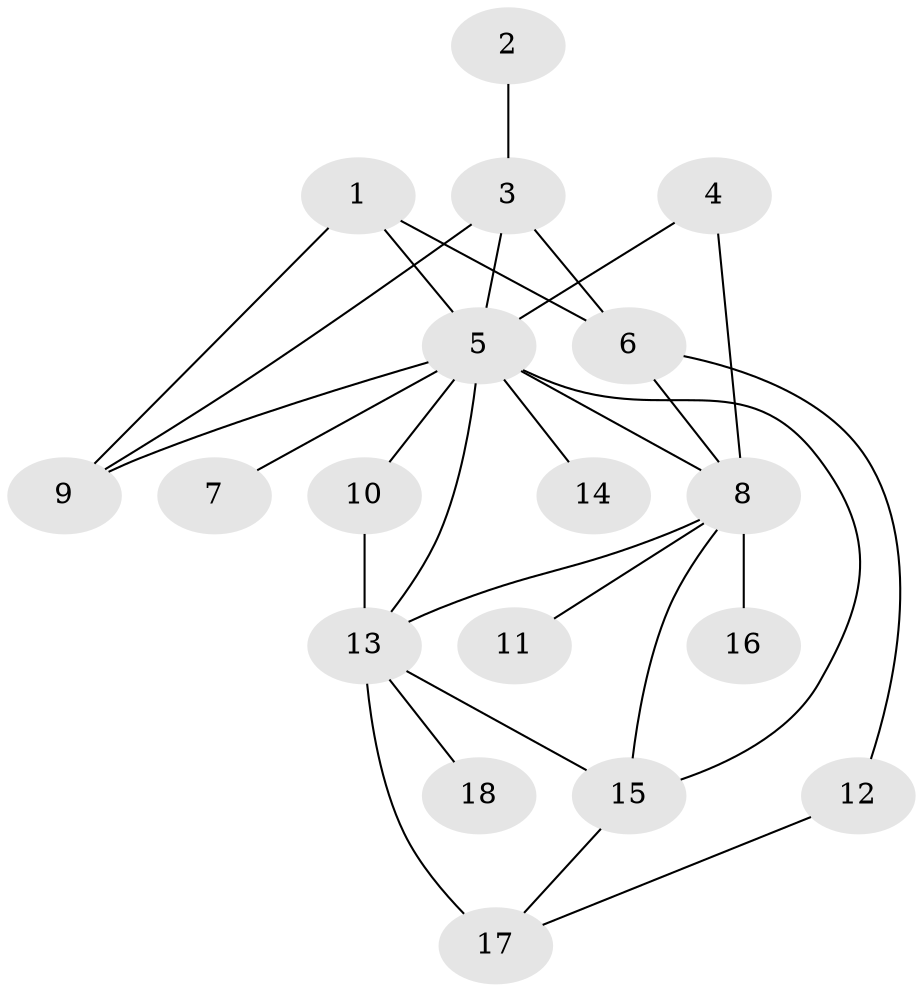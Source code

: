 // original degree distribution, {4: 0.05263157894736842, 17: 0.017543859649122806, 6: 0.07017543859649122, 1: 0.43859649122807015, 3: 0.12280701754385964, 2: 0.24561403508771928, 11: 0.017543859649122806, 7: 0.017543859649122806, 5: 0.017543859649122806}
// Generated by graph-tools (version 1.1) at 2025/36/03/04/25 23:36:43]
// undirected, 18 vertices, 28 edges
graph export_dot {
  node [color=gray90,style=filled];
  1;
  2;
  3;
  4;
  5;
  6;
  7;
  8;
  9;
  10;
  11;
  12;
  13;
  14;
  15;
  16;
  17;
  18;
  1 -- 5 [weight=1.0];
  1 -- 6 [weight=1.0];
  1 -- 9 [weight=1.0];
  2 -- 3 [weight=1.0];
  3 -- 5 [weight=1.0];
  3 -- 6 [weight=1.0];
  3 -- 9 [weight=1.0];
  4 -- 5 [weight=1.0];
  4 -- 8 [weight=1.0];
  5 -- 7 [weight=1.0];
  5 -- 8 [weight=1.0];
  5 -- 9 [weight=1.0];
  5 -- 10 [weight=1.0];
  5 -- 13 [weight=1.0];
  5 -- 14 [weight=1.0];
  5 -- 15 [weight=2.0];
  6 -- 8 [weight=1.0];
  6 -- 12 [weight=1.0];
  8 -- 11 [weight=1.0];
  8 -- 13 [weight=1.0];
  8 -- 15 [weight=1.0];
  8 -- 16 [weight=1.0];
  10 -- 13 [weight=1.0];
  12 -- 17 [weight=1.0];
  13 -- 15 [weight=1.0];
  13 -- 17 [weight=2.0];
  13 -- 18 [weight=1.0];
  15 -- 17 [weight=1.0];
}
